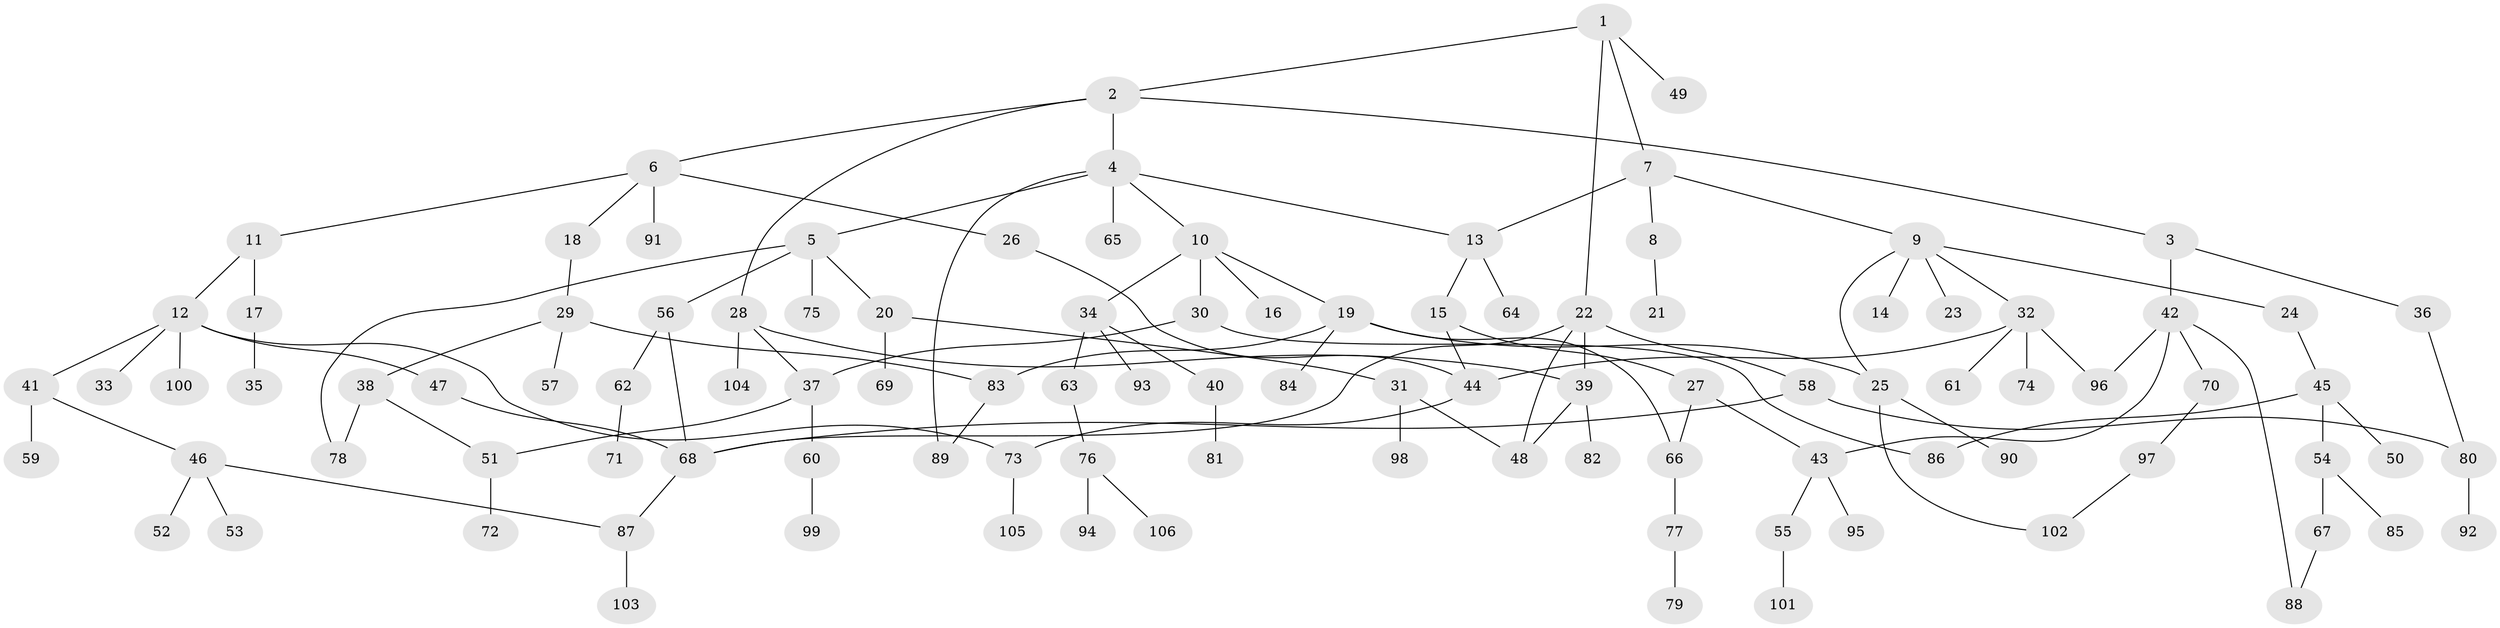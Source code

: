 // coarse degree distribution, {4: 0.14285714285714285, 5: 0.047619047619047616, 9: 0.015873015873015872, 8: 0.015873015873015872, 2: 0.12698412698412698, 7: 0.06349206349206349, 6: 0.015873015873015872, 3: 0.12698412698412698, 1: 0.4444444444444444}
// Generated by graph-tools (version 1.1) at 2025/17/03/04/25 18:17:00]
// undirected, 106 vertices, 129 edges
graph export_dot {
graph [start="1"]
  node [color=gray90,style=filled];
  1;
  2;
  3;
  4;
  5;
  6;
  7;
  8;
  9;
  10;
  11;
  12;
  13;
  14;
  15;
  16;
  17;
  18;
  19;
  20;
  21;
  22;
  23;
  24;
  25;
  26;
  27;
  28;
  29;
  30;
  31;
  32;
  33;
  34;
  35;
  36;
  37;
  38;
  39;
  40;
  41;
  42;
  43;
  44;
  45;
  46;
  47;
  48;
  49;
  50;
  51;
  52;
  53;
  54;
  55;
  56;
  57;
  58;
  59;
  60;
  61;
  62;
  63;
  64;
  65;
  66;
  67;
  68;
  69;
  70;
  71;
  72;
  73;
  74;
  75;
  76;
  77;
  78;
  79;
  80;
  81;
  82;
  83;
  84;
  85;
  86;
  87;
  88;
  89;
  90;
  91;
  92;
  93;
  94;
  95;
  96;
  97;
  98;
  99;
  100;
  101;
  102;
  103;
  104;
  105;
  106;
  1 -- 2;
  1 -- 7;
  1 -- 22;
  1 -- 49;
  2 -- 3;
  2 -- 4;
  2 -- 6;
  2 -- 28;
  3 -- 36;
  3 -- 42;
  4 -- 5;
  4 -- 10;
  4 -- 13;
  4 -- 65;
  4 -- 89;
  5 -- 20;
  5 -- 56;
  5 -- 75;
  5 -- 78;
  6 -- 11;
  6 -- 18;
  6 -- 26;
  6 -- 91;
  7 -- 8;
  7 -- 9;
  7 -- 13;
  8 -- 21;
  9 -- 14;
  9 -- 23;
  9 -- 24;
  9 -- 25;
  9 -- 32;
  10 -- 16;
  10 -- 19;
  10 -- 30;
  10 -- 34;
  11 -- 12;
  11 -- 17;
  12 -- 33;
  12 -- 41;
  12 -- 47;
  12 -- 73;
  12 -- 100;
  13 -- 15;
  13 -- 64;
  15 -- 27;
  15 -- 44;
  17 -- 35;
  18 -- 29;
  19 -- 66;
  19 -- 83;
  19 -- 84;
  19 -- 25;
  20 -- 31;
  20 -- 69;
  22 -- 39;
  22 -- 58;
  22 -- 48;
  22 -- 68;
  24 -- 45;
  25 -- 90;
  25 -- 102;
  26 -- 44;
  27 -- 43;
  27 -- 66;
  28 -- 104;
  28 -- 39;
  28 -- 37;
  29 -- 38;
  29 -- 57;
  29 -- 83;
  30 -- 37;
  30 -- 86;
  31 -- 98;
  31 -- 48;
  32 -- 61;
  32 -- 74;
  32 -- 96;
  32 -- 44;
  34 -- 40;
  34 -- 63;
  34 -- 93;
  36 -- 80;
  37 -- 51;
  37 -- 60;
  38 -- 78;
  38 -- 51;
  39 -- 48;
  39 -- 82;
  40 -- 81;
  41 -- 46;
  41 -- 59;
  42 -- 70;
  42 -- 88;
  42 -- 96;
  42 -- 43;
  43 -- 55;
  43 -- 95;
  44 -- 73;
  45 -- 50;
  45 -- 54;
  45 -- 86;
  46 -- 52;
  46 -- 53;
  46 -- 87;
  47 -- 68;
  51 -- 72;
  54 -- 67;
  54 -- 85;
  55 -- 101;
  56 -- 62;
  56 -- 68;
  58 -- 80;
  58 -- 68;
  60 -- 99;
  62 -- 71;
  63 -- 76;
  66 -- 77;
  67 -- 88;
  68 -- 87;
  70 -- 97;
  73 -- 105;
  76 -- 94;
  76 -- 106;
  77 -- 79;
  80 -- 92;
  83 -- 89;
  87 -- 103;
  97 -- 102;
}
